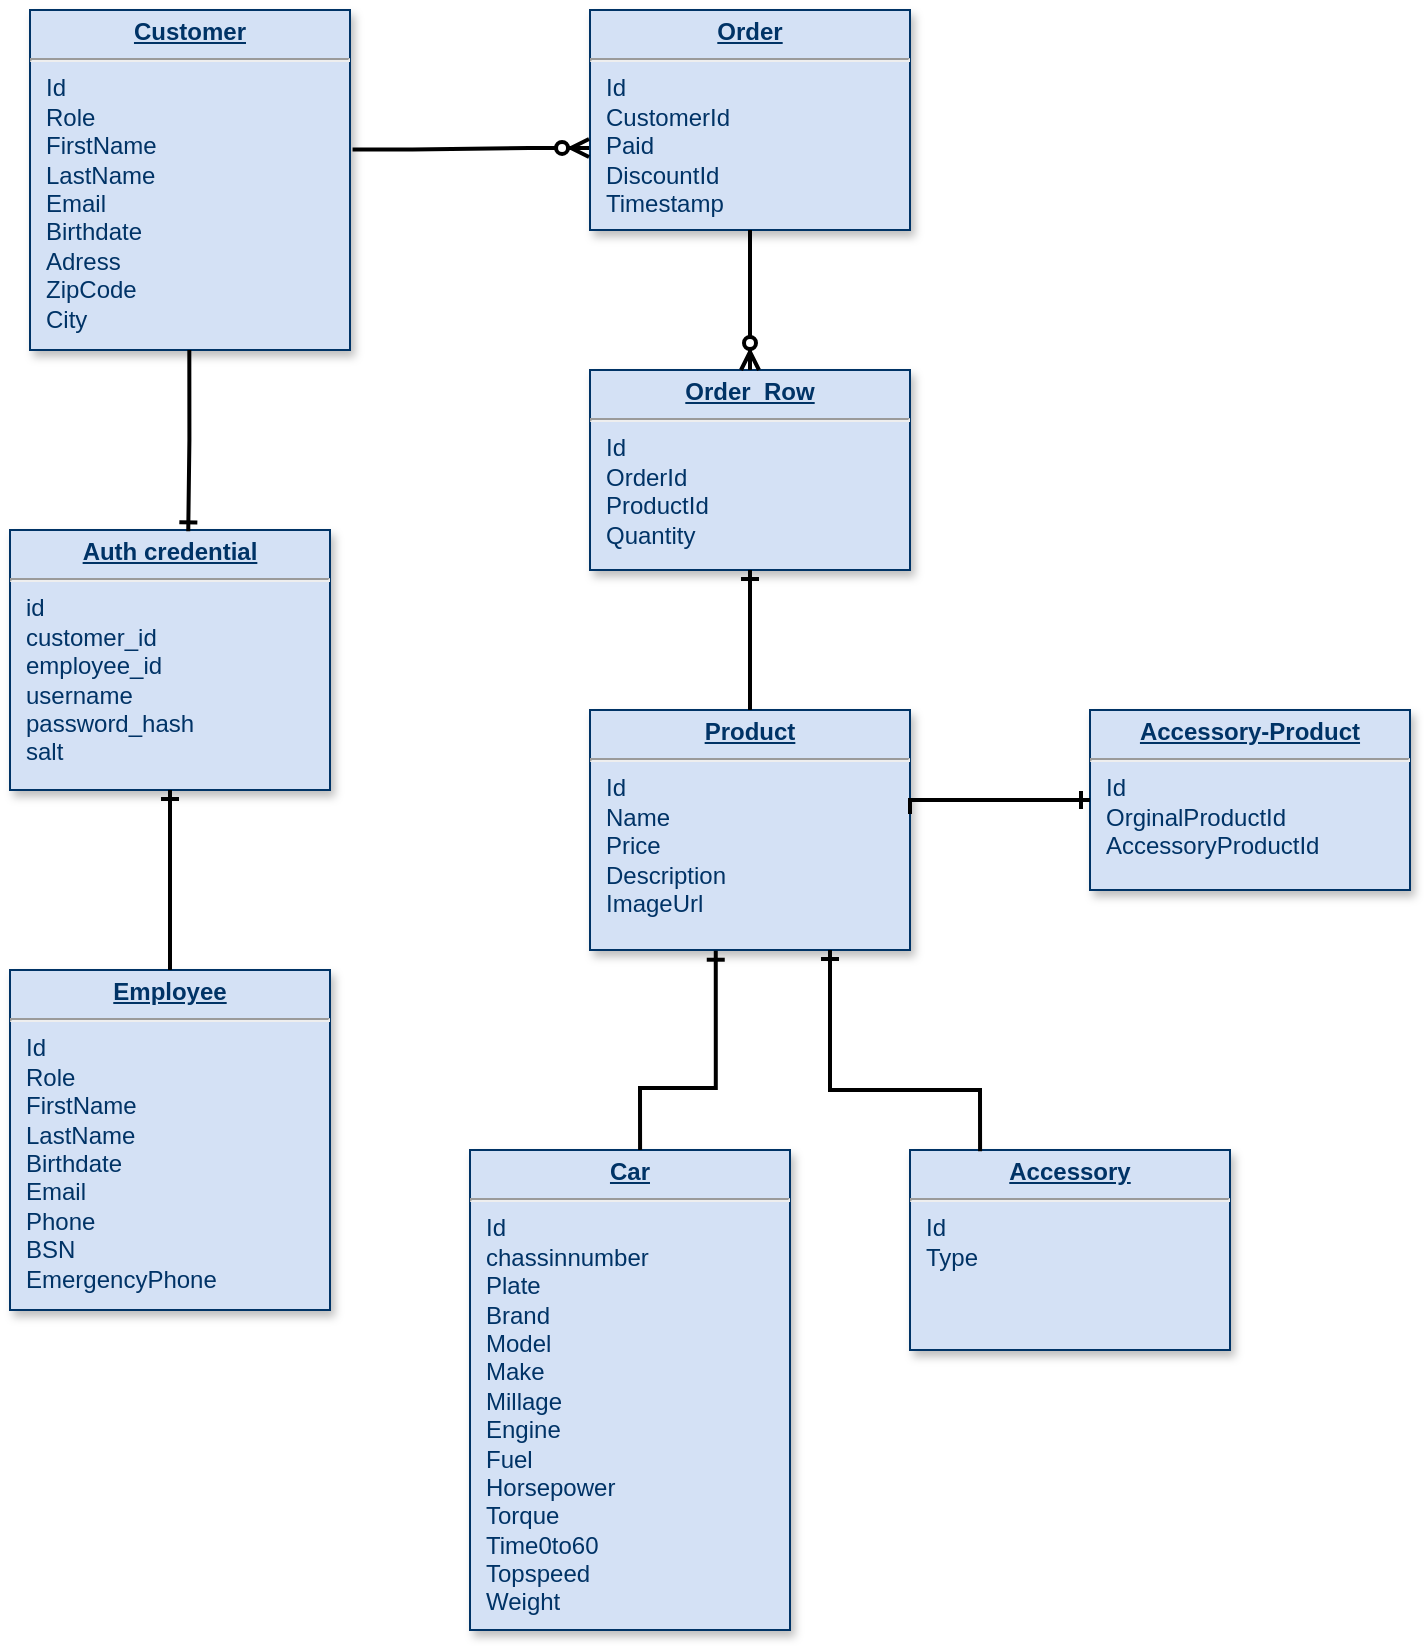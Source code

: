 <mxfile version="20.2.3" type="device"><diagram name="Page-1" id="efa7a0a1-bf9b-a30e-e6df-94a7791c09e9"><mxGraphModel dx="1483" dy="2152" grid="1" gridSize="10" guides="1" tooltips="1" connect="1" arrows="1" fold="1" page="1" pageScale="1" pageWidth="826" pageHeight="1169" background="none" math="0" shadow="0"><root><mxCell id="0"/><mxCell id="1" parent="0"/><mxCell id="21" value="&lt;p style=&quot;margin: 0px; margin-top: 4px; text-align: center; text-decoration: underline;&quot;&gt;&lt;strong&gt;Order&lt;/strong&gt;&lt;/p&gt;&lt;hr&gt;&lt;p style=&quot;margin: 0px; margin-left: 8px;&quot;&gt;Id&lt;/p&gt;&lt;p style=&quot;margin: 0px; margin-left: 8px;&quot;&gt;CustomerId&lt;/p&gt;&lt;p style=&quot;margin: 0px; margin-left: 8px;&quot;&gt;Paid&lt;/p&gt;&lt;p style=&quot;margin: 0px; margin-left: 8px;&quot;&gt;DiscountId&lt;/p&gt;&lt;p style=&quot;margin: 0px 0px 0px 8px;&quot;&gt;Timestamp&lt;/p&gt;&lt;p style=&quot;margin: 0px 0px 0px 8px;&quot;&gt;&lt;br&gt;&lt;/p&gt;" style="verticalAlign=top;align=left;overflow=fill;fontSize=12;fontFamily=Helvetica;html=1;strokeColor=#003366;shadow=1;fillColor=#D4E1F5;fontColor=#003366" parent="1" vertex="1"><mxGeometry x="350" y="-170" width="160" height="110" as="geometry"/></mxCell><mxCell id="25" value="&lt;p style=&quot;margin: 0px; margin-top: 4px; text-align: center; text-decoration: underline;&quot;&gt;&lt;b&gt;Customer&lt;/b&gt;&lt;/p&gt;&lt;hr&gt;&lt;p style=&quot;margin: 0px; margin-left: 8px;&quot;&gt;&lt;span style=&quot;background-color: initial;&quot;&gt;Id&lt;/span&gt;&lt;/p&gt;&lt;p style=&quot;margin: 0px; margin-left: 8px;&quot;&gt;&lt;span style=&quot;background-color: initial;&quot;&gt;Role&lt;/span&gt;&lt;br&gt;&lt;/p&gt;&lt;p style=&quot;margin: 0px; margin-left: 8px;&quot;&gt;FirstName&lt;/p&gt;&lt;p style=&quot;margin: 0px; margin-left: 8px;&quot;&gt;LastName&lt;/p&gt;&lt;p style=&quot;margin: 0px; margin-left: 8px;&quot;&gt;Email&lt;/p&gt;&lt;p style=&quot;margin: 0px; margin-left: 8px;&quot;&gt;Birthdate&lt;/p&gt;&lt;p style=&quot;margin: 0px; margin-left: 8px;&quot;&gt;Adress&lt;/p&gt;&lt;p style=&quot;margin: 0px; margin-left: 8px;&quot;&gt;ZipCode&lt;/p&gt;&lt;p style=&quot;margin: 0px; margin-left: 8px;&quot;&gt;City&lt;/p&gt;&lt;p style=&quot;margin: 0px; margin-left: 8px;&quot;&gt;&lt;br&gt;&lt;/p&gt;&lt;p style=&quot;margin: 0px; margin-left: 8px;&quot;&gt;&lt;br&gt;&lt;/p&gt;&lt;p style=&quot;margin: 0px; margin-left: 8px;&quot;&gt;&lt;br&gt;&lt;/p&gt;&lt;p style=&quot;margin: 0px; margin-left: 8px;&quot;&gt;&lt;br&gt;&lt;/p&gt;&lt;p style=&quot;margin: 0px; margin-left: 8px;&quot;&gt;&lt;br&gt;&lt;/p&gt;&lt;p style=&quot;margin: 0px; margin-left: 8px;&quot;&gt;&lt;br&gt;&lt;/p&gt;&lt;p style=&quot;margin: 0px; margin-left: 8px;&quot;&gt;&lt;br&gt;&lt;/p&gt;&lt;p style=&quot;margin: 0px; margin-left: 8px;&quot;&gt;&lt;br&gt;&lt;/p&gt;&lt;p style=&quot;margin: 0px; margin-left: 8px;&quot;&gt;&lt;br&gt;&lt;/p&gt;&lt;p style=&quot;margin: 0px; margin-left: 8px;&quot;&gt;&lt;br&gt;&lt;/p&gt;" style="verticalAlign=top;align=left;overflow=fill;fontSize=12;fontFamily=Helvetica;html=1;strokeColor=#003366;shadow=1;fillColor=#D4E1F5;fontColor=#003366" parent="1" vertex="1"><mxGeometry x="70" y="-170" width="160" height="170" as="geometry"/></mxCell><mxCell id="uwV1xPgamSby-SFfvCFC-25" value="&lt;p style=&quot;margin: 0px; margin-top: 4px; text-align: center; text-decoration: underline;&quot;&gt;&lt;b&gt;Auth credential&lt;/b&gt;&lt;/p&gt;&lt;hr&gt;&lt;p style=&quot;margin: 0px; margin-left: 8px;&quot;&gt;id&lt;/p&gt;&lt;p style=&quot;margin: 0px; margin-left: 8px;&quot;&gt;customer_id&lt;/p&gt;&lt;p style=&quot;margin: 0px; margin-left: 8px;&quot;&gt;employee_id&lt;/p&gt;&lt;p style=&quot;margin: 0px; margin-left: 8px;&quot;&gt;username&lt;/p&gt;&lt;p style=&quot;margin: 0px; margin-left: 8px;&quot;&gt;password_hash&lt;/p&gt;&lt;p style=&quot;margin: 0px; margin-left: 8px;&quot;&gt;salt&lt;/p&gt;" style="verticalAlign=top;align=left;overflow=fill;fontSize=12;fontFamily=Helvetica;html=1;strokeColor=#003366;shadow=1;fillColor=#D4E1F5;fontColor=#003366" vertex="1" parent="1"><mxGeometry x="60" y="90" width="160" height="130" as="geometry"/></mxCell><mxCell id="uwV1xPgamSby-SFfvCFC-28" value="&lt;p style=&quot;margin: 0px; margin-top: 4px; text-align: center; text-decoration: underline;&quot;&gt;&lt;b&gt;Employee&lt;/b&gt;&lt;/p&gt;&lt;hr&gt;&lt;p style=&quot;margin: 0px; margin-left: 8px;&quot;&gt;&lt;span style=&quot;background-color: initial;&quot;&gt;Id&lt;/span&gt;&lt;/p&gt;&lt;p style=&quot;margin: 0px; margin-left: 8px;&quot;&gt;&lt;span style=&quot;background-color: initial;&quot;&gt;Role&lt;/span&gt;&lt;br&gt;&lt;/p&gt;&lt;p style=&quot;margin: 0px; margin-left: 8px;&quot;&gt;FirstName&lt;/p&gt;&lt;p style=&quot;margin: 0px; margin-left: 8px;&quot;&gt;LastName&lt;/p&gt;&lt;p style=&quot;margin: 0px; margin-left: 8px;&quot;&gt;Birthdate&lt;br&gt;&lt;/p&gt;&lt;p style=&quot;margin: 0px; margin-left: 8px;&quot;&gt;Email&lt;/p&gt;&lt;p style=&quot;margin: 0px; margin-left: 8px;&quot;&gt;Phone&lt;/p&gt;&lt;p style=&quot;margin: 0px; margin-left: 8px;&quot;&gt;BSN&lt;/p&gt;&lt;p style=&quot;margin: 0px; margin-left: 8px;&quot;&gt;EmergencyPhone&lt;/p&gt;&lt;p style=&quot;margin: 0px; margin-left: 8px;&quot;&gt;&lt;br&gt;&lt;/p&gt;&lt;p style=&quot;margin: 0px; margin-left: 8px;&quot;&gt;&lt;br&gt;&lt;/p&gt;&lt;p style=&quot;margin: 0px; margin-left: 8px;&quot;&gt;&lt;br&gt;&lt;/p&gt;&lt;p style=&quot;margin: 0px; margin-left: 8px;&quot;&gt;&lt;br&gt;&lt;/p&gt;&lt;p style=&quot;margin: 0px; margin-left: 8px;&quot;&gt;&lt;br&gt;&lt;/p&gt;&lt;p style=&quot;margin: 0px; margin-left: 8px;&quot;&gt;&lt;br&gt;&lt;/p&gt;&lt;p style=&quot;margin: 0px; margin-left: 8px;&quot;&gt;&lt;br&gt;&lt;/p&gt;&lt;p style=&quot;margin: 0px; margin-left: 8px;&quot;&gt;&lt;br&gt;&lt;/p&gt;&lt;p style=&quot;margin: 0px; margin-left: 8px;&quot;&gt;&lt;br&gt;&lt;/p&gt;&lt;p style=&quot;margin: 0px; margin-left: 8px;&quot;&gt;&lt;br&gt;&lt;/p&gt;&lt;p style=&quot;margin: 0px; margin-left: 8px;&quot;&gt;&lt;br&gt;&lt;/p&gt;" style="verticalAlign=top;align=left;overflow=fill;fontSize=12;fontFamily=Helvetica;html=1;strokeColor=#003366;shadow=1;fillColor=#D4E1F5;fontColor=#003366" vertex="1" parent="1"><mxGeometry x="60" y="310" width="160" height="170" as="geometry"/></mxCell><mxCell id="uwV1xPgamSby-SFfvCFC-29" value="" style="edgeStyle=orthogonalEdgeStyle;fontSize=12;html=1;endArrow=ERone;endFill=1;rounded=0;entryX=0.5;entryY=1;entryDx=0;entryDy=0;strokeWidth=2;exitX=0.5;exitY=0;exitDx=0;exitDy=0;" edge="1" parent="1" source="uwV1xPgamSby-SFfvCFC-28" target="uwV1xPgamSby-SFfvCFC-25"><mxGeometry width="100" height="100" relative="1" as="geometry"><mxPoint x="-20" y="171" as="sourcePoint"/><mxPoint x="30.0" y="340.0" as="targetPoint"/></mxGeometry></mxCell><mxCell id="uwV1xPgamSby-SFfvCFC-30" value="" style="edgeStyle=entityRelationEdgeStyle;fontSize=12;html=1;endArrow=ERzeroToMany;endFill=1;rounded=0;strokeWidth=2;exitX=1.008;exitY=0.41;exitDx=0;exitDy=0;exitPerimeter=0;entryX=-0.003;entryY=0.627;entryDx=0;entryDy=0;entryPerimeter=0;" edge="1" parent="1" source="25" target="21"><mxGeometry width="100" height="100" relative="1" as="geometry"><mxPoint x="680" y="450" as="sourcePoint"/><mxPoint x="780" y="350" as="targetPoint"/></mxGeometry></mxCell><mxCell id="uwV1xPgamSby-SFfvCFC-31" value="" style="edgeStyle=orthogonalEdgeStyle;fontSize=12;html=1;endArrow=ERone;endFill=1;rounded=0;strokeWidth=2;entryX=0.557;entryY=0.005;entryDx=0;entryDy=0;entryPerimeter=0;" edge="1" parent="1" target="uwV1xPgamSby-SFfvCFC-25"><mxGeometry width="100" height="100" relative="1" as="geometry"><mxPoint x="149.66" as="sourcePoint"/><mxPoint x="149.66" y="60" as="targetPoint"/><Array as="points"><mxPoint x="150" y="45"/></Array></mxGeometry></mxCell><mxCell id="uwV1xPgamSby-SFfvCFC-32" value="&lt;p style=&quot;margin: 0px; margin-top: 4px; text-align: center; text-decoration: underline;&quot;&gt;&lt;strong&gt;Order_Row&lt;/strong&gt;&lt;/p&gt;&lt;hr&gt;&lt;p style=&quot;margin: 0px; margin-left: 8px;&quot;&gt;Id&lt;/p&gt;&lt;p style=&quot;margin: 0px; margin-left: 8px;&quot;&gt;OrderId&lt;/p&gt;&lt;p style=&quot;margin: 0px; margin-left: 8px;&quot;&gt;ProductId&lt;/p&gt;&lt;p style=&quot;margin: 0px; margin-left: 8px;&quot;&gt;Quantity&lt;/p&gt;&lt;p style=&quot;margin: 0px 0px 0px 8px;&quot;&gt;&lt;br&gt;&lt;/p&gt;&lt;p style=&quot;margin: 0px 0px 0px 8px;&quot;&gt;&lt;br&gt;&lt;/p&gt;" style="verticalAlign=top;align=left;overflow=fill;fontSize=12;fontFamily=Helvetica;html=1;strokeColor=#003366;shadow=1;fillColor=#D4E1F5;fontColor=#003366" vertex="1" parent="1"><mxGeometry x="350" y="10" width="160" height="100" as="geometry"/></mxCell><mxCell id="uwV1xPgamSby-SFfvCFC-33" value="" style="edgeStyle=orthogonalEdgeStyle;fontSize=12;html=1;endArrow=ERzeroToMany;endFill=1;rounded=0;strokeWidth=2;exitX=0.5;exitY=1;exitDx=0;exitDy=0;entryX=0.5;entryY=0;entryDx=0;entryDy=0;" edge="1" parent="1" source="21" target="uwV1xPgamSby-SFfvCFC-32"><mxGeometry width="100" height="100" relative="1" as="geometry"><mxPoint x="413" y="-19.27" as="sourcePoint"/><mxPoint x="440" y="-10" as="targetPoint"/></mxGeometry></mxCell><mxCell id="uwV1xPgamSby-SFfvCFC-34" value="&lt;p style=&quot;margin: 0px; margin-top: 4px; text-align: center; text-decoration: underline;&quot;&gt;&lt;b&gt;Product&lt;/b&gt;&lt;/p&gt;&lt;hr&gt;&lt;p style=&quot;margin: 0px; margin-left: 8px;&quot;&gt;Id&lt;/p&gt;&lt;p style=&quot;margin: 0px; margin-left: 8px;&quot;&gt;Name&lt;/p&gt;&lt;p style=&quot;margin: 0px; margin-left: 8px;&quot;&gt;Price&lt;/p&gt;&lt;p style=&quot;margin: 0px; margin-left: 8px;&quot;&gt;Description&lt;/p&gt;&lt;p style=&quot;margin: 0px; margin-left: 8px;&quot;&gt;ImageUrl&lt;/p&gt;&lt;p style=&quot;margin: 0px 0px 0px 8px;&quot;&gt;&lt;br&gt;&lt;/p&gt;&lt;p style=&quot;margin: 0px 0px 0px 8px;&quot;&gt;&lt;br&gt;&lt;/p&gt;" style="verticalAlign=top;align=left;overflow=fill;fontSize=12;fontFamily=Helvetica;html=1;strokeColor=#003366;shadow=1;fillColor=#D4E1F5;fontColor=#003366" vertex="1" parent="1"><mxGeometry x="350" y="180" width="160" height="120" as="geometry"/></mxCell><mxCell id="uwV1xPgamSby-SFfvCFC-35" value="" style="edgeStyle=orthogonalEdgeStyle;fontSize=12;html=1;endArrow=ERone;endFill=1;rounded=0;strokeWidth=2;exitX=0.5;exitY=0;exitDx=0;exitDy=0;entryX=0.5;entryY=1;entryDx=0;entryDy=0;" edge="1" parent="1" source="uwV1xPgamSby-SFfvCFC-34" target="uwV1xPgamSby-SFfvCFC-32"><mxGeometry width="100" height="100" relative="1" as="geometry"><mxPoint x="540" y="160" as="sourcePoint"/><mxPoint x="640" y="60" as="targetPoint"/></mxGeometry></mxCell><mxCell id="uwV1xPgamSby-SFfvCFC-36" value="&lt;p style=&quot;margin: 0px; margin-top: 4px; text-align: center; text-decoration: underline;&quot;&gt;&lt;b&gt;Accessory-Product&lt;/b&gt;&lt;/p&gt;&lt;hr&gt;&lt;p style=&quot;margin: 0px; margin-left: 8px;&quot;&gt;Id&lt;/p&gt;&lt;p style=&quot;margin: 0px; margin-left: 8px;&quot;&gt;OrginalProductId&lt;/p&gt;&lt;p style=&quot;margin: 0px; margin-left: 8px;&quot;&gt;AccessoryProductId&lt;/p&gt;&lt;p style=&quot;margin: 0px; margin-left: 8px;&quot;&gt;&lt;br&gt;&lt;/p&gt;&lt;p style=&quot;margin: 0px; margin-left: 8px;&quot;&gt;&lt;br&gt;&lt;/p&gt;&lt;p style=&quot;margin: 0px 0px 0px 8px;&quot;&gt;&lt;br&gt;&lt;/p&gt;&lt;p style=&quot;margin: 0px 0px 0px 8px;&quot;&gt;&lt;br&gt;&lt;/p&gt;" style="verticalAlign=top;align=left;overflow=fill;fontSize=12;fontFamily=Helvetica;html=1;strokeColor=#003366;shadow=1;fillColor=#D4E1F5;fontColor=#003366" vertex="1" parent="1"><mxGeometry x="600" y="180" width="160" height="90" as="geometry"/></mxCell><mxCell id="uwV1xPgamSby-SFfvCFC-37" value="" style="edgeStyle=orthogonalEdgeStyle;fontSize=12;html=1;endArrow=ERone;endFill=1;rounded=0;strokeWidth=2;exitX=1;exitY=0.433;exitDx=0;exitDy=0;entryX=0;entryY=0.5;entryDx=0;entryDy=0;exitPerimeter=0;" edge="1" parent="1" source="uwV1xPgamSby-SFfvCFC-34" target="uwV1xPgamSby-SFfvCFC-36"><mxGeometry width="100" height="100" relative="1" as="geometry"><mxPoint x="540" y="230" as="sourcePoint"/><mxPoint x="540" y="160" as="targetPoint"/><Array as="points"><mxPoint x="510" y="225"/></Array></mxGeometry></mxCell><mxCell id="uwV1xPgamSby-SFfvCFC-38" value="&lt;p style=&quot;margin: 0px; margin-top: 4px; text-align: center; text-decoration: underline;&quot;&gt;&lt;b&gt;Accessory&lt;/b&gt;&lt;/p&gt;&lt;hr&gt;&lt;p style=&quot;margin: 0px; margin-left: 8px;&quot;&gt;Id&lt;/p&gt;&lt;p style=&quot;margin: 0px; margin-left: 8px;&quot;&gt;Type&lt;/p&gt;&lt;p style=&quot;margin: 0px; margin-left: 8px;&quot;&gt;&lt;br&gt;&lt;/p&gt;&lt;p style=&quot;margin: 0px; margin-left: 8px;&quot;&gt;&lt;br&gt;&lt;/p&gt;&lt;p style=&quot;margin: 0px 0px 0px 8px;&quot;&gt;&lt;br&gt;&lt;/p&gt;&lt;p style=&quot;margin: 0px 0px 0px 8px;&quot;&gt;&lt;br&gt;&lt;/p&gt;" style="verticalAlign=top;align=left;overflow=fill;fontSize=12;fontFamily=Helvetica;html=1;strokeColor=#003366;shadow=1;fillColor=#D4E1F5;fontColor=#003366" vertex="1" parent="1"><mxGeometry x="510" y="400" width="160" height="100" as="geometry"/></mxCell><mxCell id="uwV1xPgamSby-SFfvCFC-39" value="" style="edgeStyle=orthogonalEdgeStyle;fontSize=12;html=1;endArrow=ERone;endFill=1;rounded=0;strokeWidth=2;exitX=0.219;exitY=0.006;exitDx=0;exitDy=0;entryX=0.75;entryY=1;entryDx=0;entryDy=0;exitPerimeter=0;" edge="1" parent="1" source="uwV1xPgamSby-SFfvCFC-38" target="uwV1xPgamSby-SFfvCFC-34"><mxGeometry width="100" height="100" relative="1" as="geometry"><mxPoint x="545" y="376.96" as="sourcePoint"/><mxPoint x="635" y="370" as="targetPoint"/><Array as="points"><mxPoint x="545" y="370"/><mxPoint x="470" y="370"/></Array></mxGeometry></mxCell><mxCell id="uwV1xPgamSby-SFfvCFC-40" value="&lt;p style=&quot;margin: 0px; margin-top: 4px; text-align: center; text-decoration: underline;&quot;&gt;&lt;b&gt;Car&lt;/b&gt;&lt;/p&gt;&lt;hr&gt;&lt;p style=&quot;margin: 0px; margin-left: 8px;&quot;&gt;Id&lt;/p&gt;&lt;p style=&quot;margin: 0px; margin-left: 8px;&quot;&gt;chassinnumber&lt;/p&gt;&lt;p style=&quot;margin: 0px; margin-left: 8px;&quot;&gt;Plate&lt;/p&gt;&lt;p style=&quot;margin: 0px; margin-left: 8px;&quot;&gt;Brand&lt;/p&gt;&lt;p style=&quot;margin: 0px; margin-left: 8px;&quot;&gt;Model&lt;/p&gt;&lt;p style=&quot;margin: 0px; margin-left: 8px;&quot;&gt;Make&lt;/p&gt;&lt;p style=&quot;margin: 0px; margin-left: 8px;&quot;&gt;Millage&lt;/p&gt;&lt;p style=&quot;margin: 0px; margin-left: 8px;&quot;&gt;Engine&lt;/p&gt;&lt;p style=&quot;margin: 0px; margin-left: 8px;&quot;&gt;Fuel&lt;/p&gt;&lt;p style=&quot;margin: 0px; margin-left: 8px;&quot;&gt;Horsepower&lt;/p&gt;&lt;p style=&quot;margin: 0px; margin-left: 8px;&quot;&gt;Torque&lt;/p&gt;&lt;p style=&quot;margin: 0px; margin-left: 8px;&quot;&gt;Time0to60&lt;/p&gt;&lt;p style=&quot;margin: 0px; margin-left: 8px;&quot;&gt;Topspeed&lt;/p&gt;&lt;p style=&quot;margin: 0px; margin-left: 8px;&quot;&gt;Weight&lt;/p&gt;&lt;p style=&quot;margin: 0px; margin-left: 8px;&quot;&gt;&lt;br&gt;&lt;/p&gt;&lt;p style=&quot;margin: 0px; margin-left: 8px;&quot;&gt;&lt;br&gt;&lt;/p&gt;&lt;p style=&quot;margin: 0px 0px 0px 8px;&quot;&gt;&lt;br&gt;&lt;/p&gt;&lt;p style=&quot;margin: 0px 0px 0px 8px;&quot;&gt;&lt;br&gt;&lt;/p&gt;" style="verticalAlign=top;align=left;overflow=fill;fontSize=12;fontFamily=Helvetica;html=1;strokeColor=#003366;shadow=1;fillColor=#D4E1F5;fontColor=#003366" vertex="1" parent="1"><mxGeometry x="290" y="400" width="160" height="240" as="geometry"/></mxCell><mxCell id="uwV1xPgamSby-SFfvCFC-41" value="" style="edgeStyle=orthogonalEdgeStyle;fontSize=12;html=1;endArrow=ERone;endFill=1;rounded=0;strokeWidth=2;exitX=0.219;exitY=0.006;exitDx=0;exitDy=0;entryX=0.393;entryY=1.003;entryDx=0;entryDy=0;exitPerimeter=0;entryPerimeter=0;" edge="1" parent="1" target="uwV1xPgamSby-SFfvCFC-34"><mxGeometry width="100" height="100" relative="1" as="geometry"><mxPoint x="375.04" y="400.0" as="sourcePoint"/><mxPoint x="300" y="299.4" as="targetPoint"/><Array as="points"><mxPoint x="375" y="369"/><mxPoint x="413" y="369"/></Array></mxGeometry></mxCell></root></mxGraphModel></diagram></mxfile>